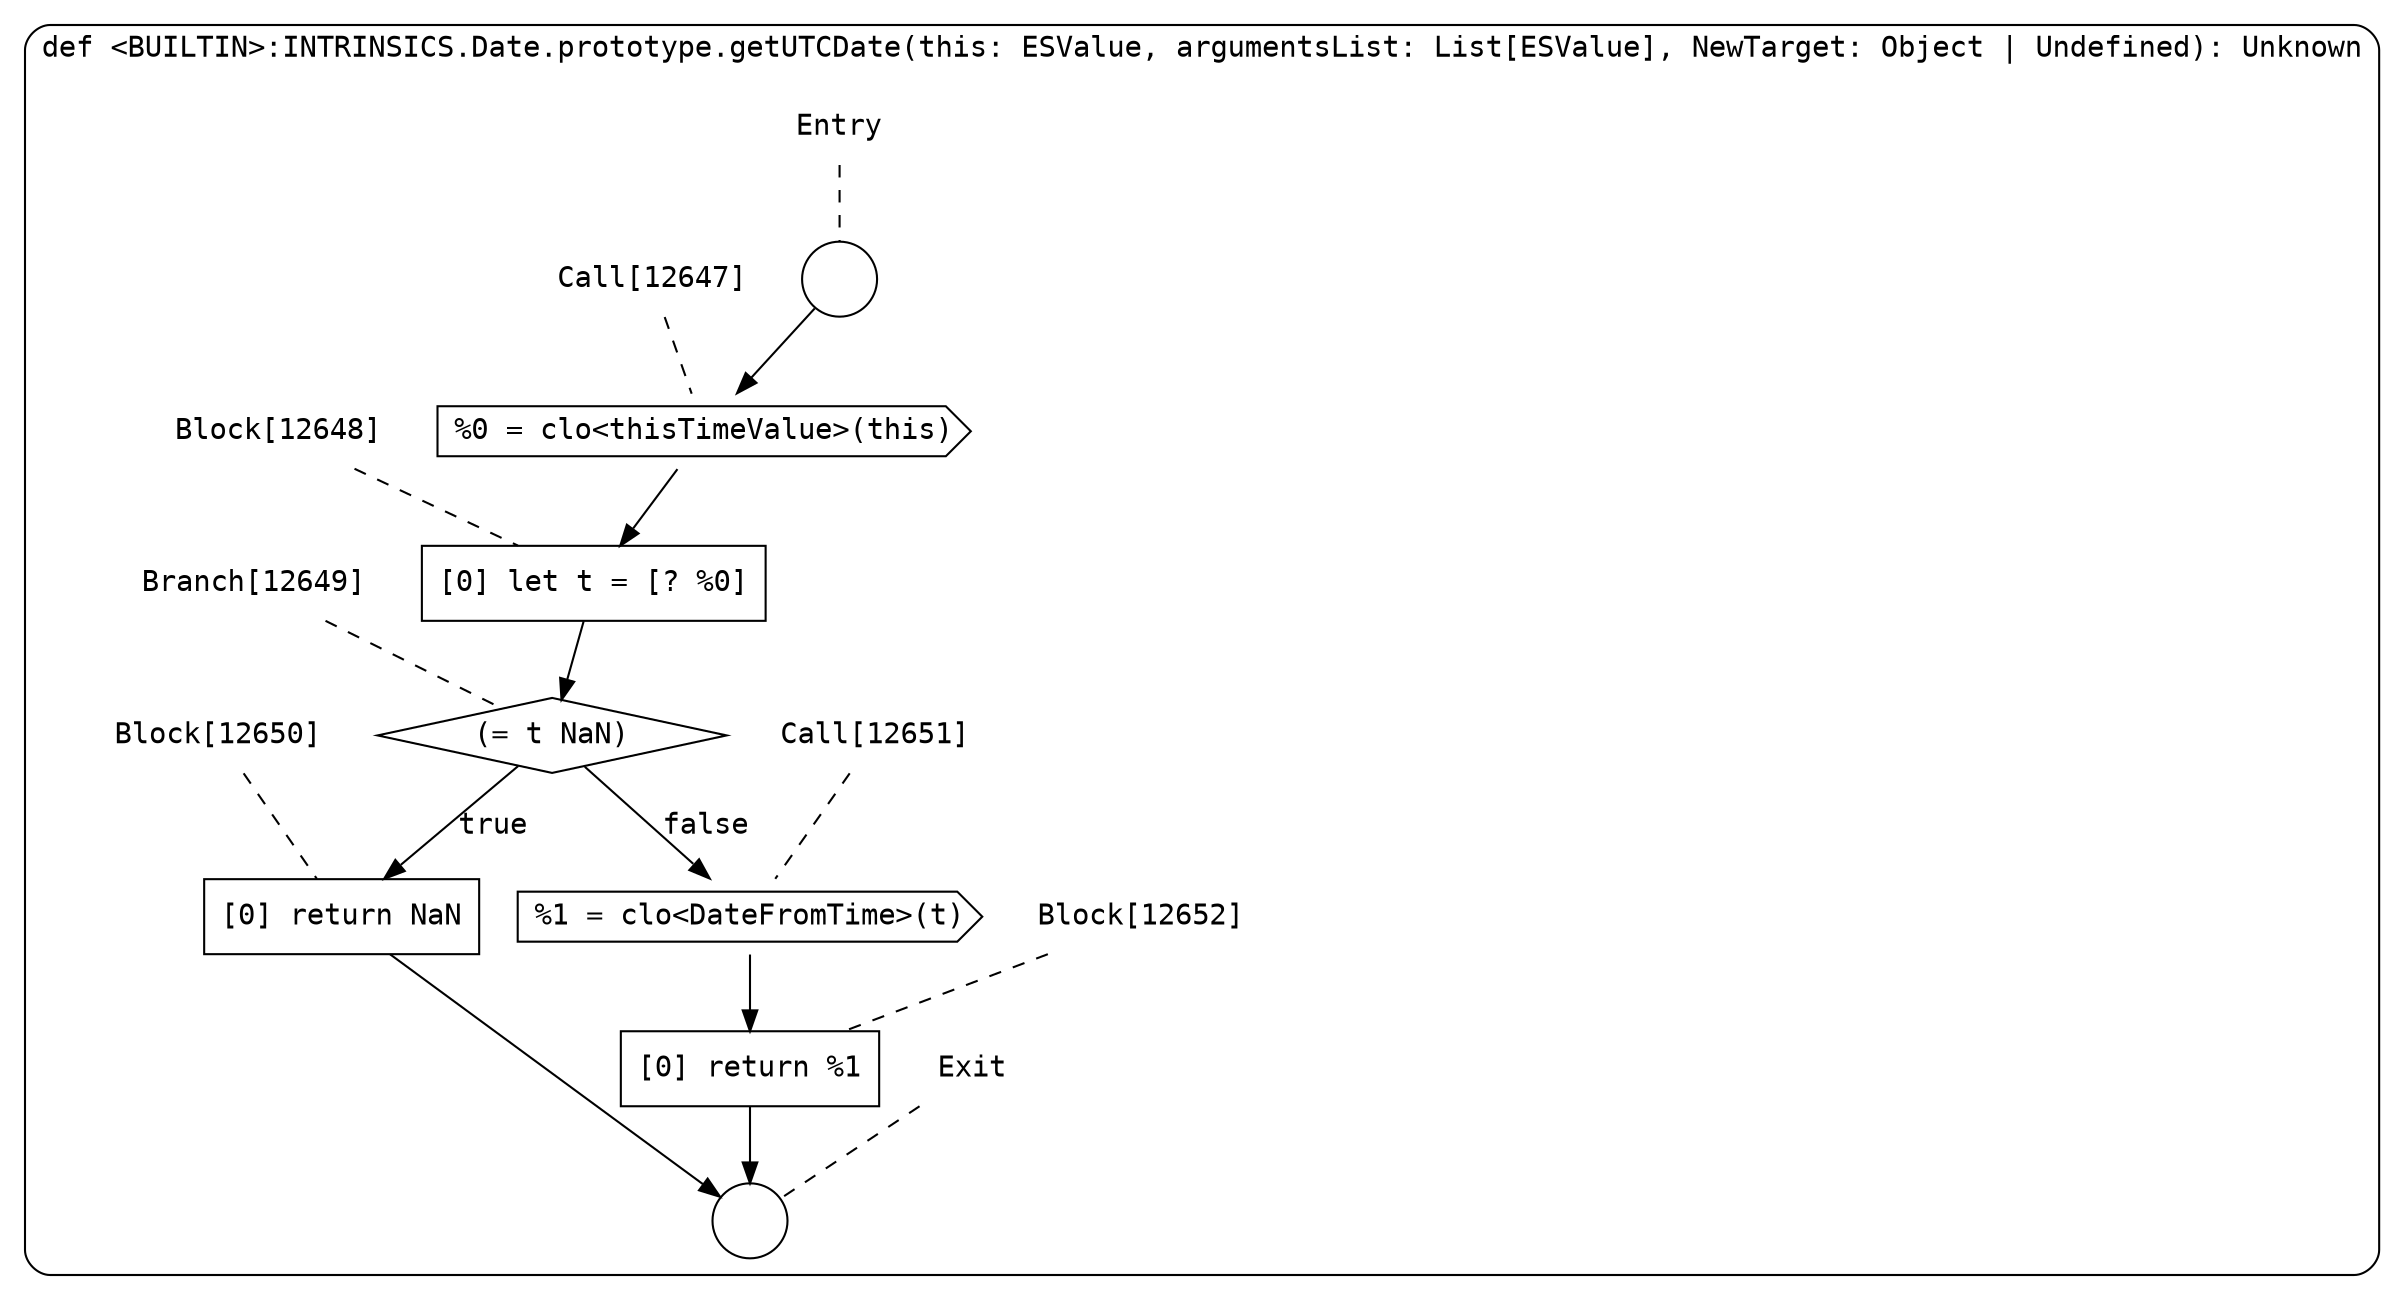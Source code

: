 digraph {
  graph [fontname = "Consolas"]
  node [fontname = "Consolas"]
  edge [fontname = "Consolas"]
  subgraph cluster2129 {
    label = "def <BUILTIN>:INTRINSICS.Date.prototype.getUTCDate(this: ESValue, argumentsList: List[ESValue], NewTarget: Object | Undefined): Unknown"
    style = rounded
    cluster2129_entry_name [shape=none, label=<<font color="black">Entry</font>>]
    cluster2129_entry_name -> cluster2129_entry [arrowhead=none, color="black", style=dashed]
    cluster2129_entry [shape=circle label=" " color="black" fillcolor="white" style=filled]
    cluster2129_entry -> node12647 [color="black"]
    cluster2129_exit_name [shape=none, label=<<font color="black">Exit</font>>]
    cluster2129_exit_name -> cluster2129_exit [arrowhead=none, color="black", style=dashed]
    cluster2129_exit [shape=circle label=" " color="black" fillcolor="white" style=filled]
    node12647_name [shape=none, label=<<font color="black">Call[12647]</font>>]
    node12647_name -> node12647 [arrowhead=none, color="black", style=dashed]
    node12647 [shape=cds, label=<<font color="black">%0 = clo&lt;thisTimeValue&gt;(this)</font>> color="black" fillcolor="white", style=filled]
    node12647 -> node12648 [color="black"]
    node12648_name [shape=none, label=<<font color="black">Block[12648]</font>>]
    node12648_name -> node12648 [arrowhead=none, color="black", style=dashed]
    node12648 [shape=box, label=<<font color="black">[0] let t = [? %0]<BR ALIGN="LEFT"/></font>> color="black" fillcolor="white", style=filled]
    node12648 -> node12649 [color="black"]
    node12649_name [shape=none, label=<<font color="black">Branch[12649]</font>>]
    node12649_name -> node12649 [arrowhead=none, color="black", style=dashed]
    node12649 [shape=diamond, label=<<font color="black">(= t NaN)</font>> color="black" fillcolor="white", style=filled]
    node12649 -> node12650 [label=<<font color="black">true</font>> color="black"]
    node12649 -> node12651 [label=<<font color="black">false</font>> color="black"]
    node12650_name [shape=none, label=<<font color="black">Block[12650]</font>>]
    node12650_name -> node12650 [arrowhead=none, color="black", style=dashed]
    node12650 [shape=box, label=<<font color="black">[0] return NaN<BR ALIGN="LEFT"/></font>> color="black" fillcolor="white", style=filled]
    node12650 -> cluster2129_exit [color="black"]
    node12651_name [shape=none, label=<<font color="black">Call[12651]</font>>]
    node12651_name -> node12651 [arrowhead=none, color="black", style=dashed]
    node12651 [shape=cds, label=<<font color="black">%1 = clo&lt;DateFromTime&gt;(t)</font>> color="black" fillcolor="white", style=filled]
    node12651 -> node12652 [color="black"]
    node12652_name [shape=none, label=<<font color="black">Block[12652]</font>>]
    node12652_name -> node12652 [arrowhead=none, color="black", style=dashed]
    node12652 [shape=box, label=<<font color="black">[0] return %1<BR ALIGN="LEFT"/></font>> color="black" fillcolor="white", style=filled]
    node12652 -> cluster2129_exit [color="black"]
  }
}